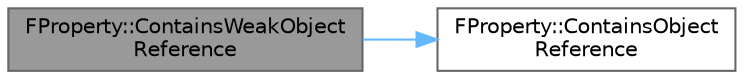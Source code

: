 digraph "FProperty::ContainsWeakObjectReference"
{
 // INTERACTIVE_SVG=YES
 // LATEX_PDF_SIZE
  bgcolor="transparent";
  edge [fontname=Helvetica,fontsize=10,labelfontname=Helvetica,labelfontsize=10];
  node [fontname=Helvetica,fontsize=10,shape=box,height=0.2,width=0.4];
  rankdir="LR";
  Node1 [id="Node000001",label="FProperty::ContainsWeakObject\lReference",height=0.2,width=0.4,color="gray40", fillcolor="grey60", style="filled", fontcolor="black",tooltip="Returns true if this property, or in the case of e.g."];
  Node1 -> Node2 [id="edge1_Node000001_Node000002",color="steelblue1",style="solid",tooltip=" "];
  Node2 [id="Node000002",label="FProperty::ContainsObject\lReference",height=0.2,width=0.4,color="grey40", fillcolor="white", style="filled",URL="$d9/dbc/classFProperty.html#a8f3c040929665bfdd090541813921a05",tooltip="Returns true if this property, or in the case of e.g."];
}
